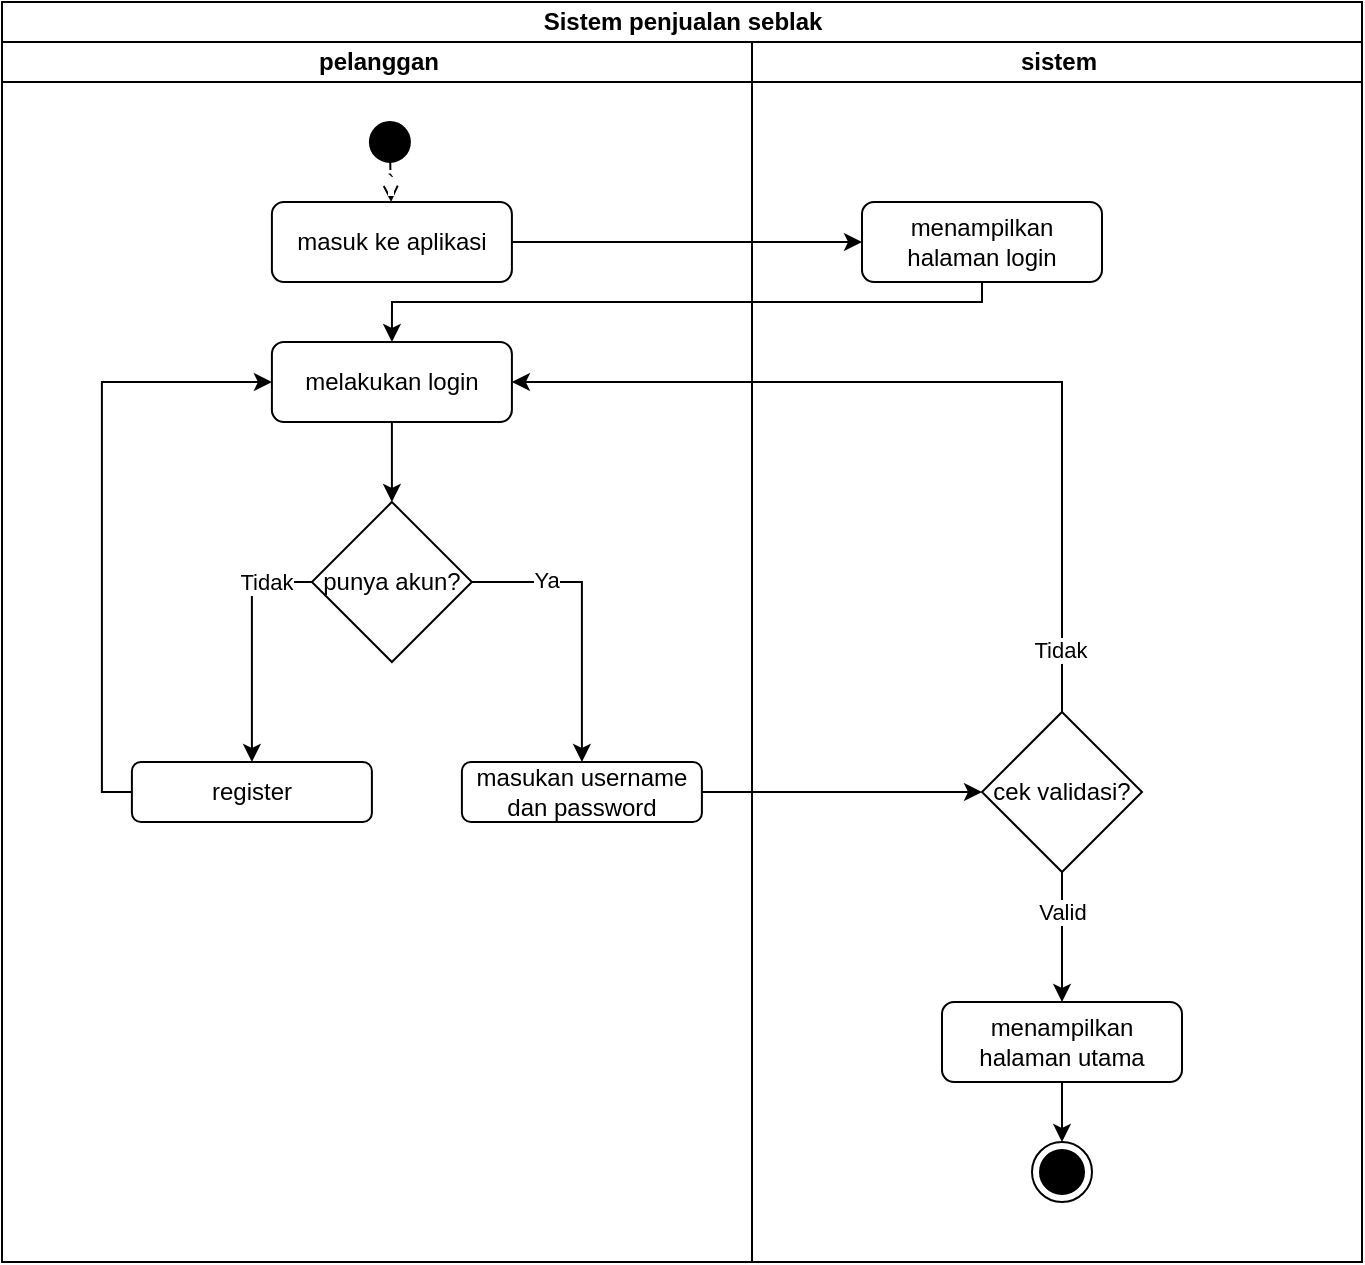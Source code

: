 <mxfile>
    <diagram id="yoiTkQtxRxYIJAVMMLQo" name="Page-1">
        <mxGraphModel dx="815" dy="630" grid="1" gridSize="10" guides="1" tooltips="1" connect="1" arrows="1" fold="1" page="1" pageScale="1" pageWidth="850" pageHeight="1100" math="0" shadow="0">
            <root>
                <mxCell id="0"/>
                <mxCell id="1" parent="0"/>
                <mxCell id="2" value="Sistem penjualan seblak" style="swimlane;childLayout=stackLayout;resizeParent=1;resizeParentMax=0;startSize=20;html=1;" vertex="1" parent="1">
                    <mxGeometry x="200" y="90" width="680" height="630" as="geometry"/>
                </mxCell>
                <mxCell id="3" value="pelanggan" style="swimlane;startSize=20;html=1;" vertex="1" parent="2">
                    <mxGeometry y="20" width="375" height="610" as="geometry"/>
                </mxCell>
                <mxCell id="10" value="`" style="edgeStyle=none;html=1;endArrow=open;endFill=0;" edge="1" parent="3" source="6" target="8">
                    <mxGeometry relative="1" as="geometry"/>
                </mxCell>
                <mxCell id="6" value="" style="ellipse;fillColor=strokeColor;html=1;" vertex="1" parent="3">
                    <mxGeometry x="183.95" y="40" width="20" height="20" as="geometry"/>
                </mxCell>
                <mxCell id="8" value="masuk ke aplikasi" style="rounded=1;whiteSpace=wrap;html=1;" vertex="1" parent="3">
                    <mxGeometry x="134.95" y="80" width="120" height="40" as="geometry"/>
                </mxCell>
                <mxCell id="16" value="" style="edgeStyle=none;html=1;entryX=0.5;entryY=0;entryDx=0;entryDy=0;" edge="1" parent="3" source="13" target="21">
                    <mxGeometry relative="1" as="geometry">
                        <mxPoint x="174.95" y="230" as="targetPoint"/>
                    </mxGeometry>
                </mxCell>
                <mxCell id="13" value="melakukan login" style="whiteSpace=wrap;html=1;rounded=1;" vertex="1" parent="3">
                    <mxGeometry x="134.95" y="150" width="120" height="40" as="geometry"/>
                </mxCell>
                <mxCell id="24" style="edgeStyle=orthogonalEdgeStyle;html=1;entryX=0;entryY=0.5;entryDx=0;entryDy=0;rounded=0;curved=0;" edge="1" parent="3" source="17" target="13">
                    <mxGeometry relative="1" as="geometry">
                        <Array as="points">
                            <mxPoint x="49.95" y="375"/>
                            <mxPoint x="49.95" y="170"/>
                        </Array>
                    </mxGeometry>
                </mxCell>
                <mxCell id="17" value="register" style="whiteSpace=wrap;html=1;rounded=1;" vertex="1" parent="3">
                    <mxGeometry x="64.95" y="360" width="120" height="30" as="geometry"/>
                </mxCell>
                <mxCell id="22" style="edgeStyle=orthogonalEdgeStyle;html=1;rounded=0;curved=0;" edge="1" parent="3" source="21" target="17">
                    <mxGeometry relative="1" as="geometry">
                        <Array as="points">
                            <mxPoint x="124.95" y="270"/>
                        </Array>
                    </mxGeometry>
                </mxCell>
                <mxCell id="29" value="Tidak" style="edgeLabel;html=1;align=center;verticalAlign=middle;resizable=0;points=[];" vertex="1" connectable="0" parent="22">
                    <mxGeometry x="-0.613" relative="1" as="geometry">
                        <mxPoint as="offset"/>
                    </mxGeometry>
                </mxCell>
                <mxCell id="26" style="edgeStyle=orthogonalEdgeStyle;html=1;rounded=0;curved=0;" edge="1" parent="3" source="21" target="25">
                    <mxGeometry relative="1" as="geometry">
                        <Array as="points">
                            <mxPoint x="289.95" y="270"/>
                        </Array>
                    </mxGeometry>
                </mxCell>
                <mxCell id="30" value="Ya" style="edgeLabel;html=1;align=center;verticalAlign=middle;resizable=0;points=[];" vertex="1" connectable="0" parent="26">
                    <mxGeometry x="-0.493" y="1" relative="1" as="geometry">
                        <mxPoint as="offset"/>
                    </mxGeometry>
                </mxCell>
                <mxCell id="21" value="punya akun?" style="rhombus;whiteSpace=wrap;html=1;" vertex="1" parent="3">
                    <mxGeometry x="154.95" y="230" width="80" height="80" as="geometry"/>
                </mxCell>
                <mxCell id="25" value="masukan username dan password" style="whiteSpace=wrap;html=1;rounded=1;" vertex="1" parent="3">
                    <mxGeometry x="229.95" y="360" width="120" height="30" as="geometry"/>
                </mxCell>
                <mxCell id="12" value="" style="edgeStyle=none;html=1;" edge="1" parent="2" source="8" target="11">
                    <mxGeometry relative="1" as="geometry"/>
                </mxCell>
                <mxCell id="14" style="edgeStyle=orthogonalEdgeStyle;html=1;entryX=0.5;entryY=0;entryDx=0;entryDy=0;rounded=0;curved=0;" edge="1" parent="2" source="11" target="13">
                    <mxGeometry relative="1" as="geometry">
                        <Array as="points">
                            <mxPoint x="400" y="150"/>
                            <mxPoint x="155" y="150"/>
                        </Array>
                    </mxGeometry>
                </mxCell>
                <mxCell id="28" style="edgeStyle=orthogonalEdgeStyle;html=1;" edge="1" parent="2" source="25" target="27">
                    <mxGeometry relative="1" as="geometry"/>
                </mxCell>
                <mxCell id="31" style="edgeStyle=orthogonalEdgeStyle;html=1;entryX=1;entryY=0.5;entryDx=0;entryDy=0;rounded=0;curved=0;" edge="1" parent="2" source="27" target="13">
                    <mxGeometry relative="1" as="geometry">
                        <Array as="points">
                            <mxPoint x="530" y="190"/>
                        </Array>
                    </mxGeometry>
                </mxCell>
                <mxCell id="32" value="Tidak" style="edgeLabel;html=1;align=center;verticalAlign=middle;resizable=0;points=[];" vertex="1" connectable="0" parent="31">
                    <mxGeometry x="-0.857" y="1" relative="1" as="geometry">
                        <mxPoint as="offset"/>
                    </mxGeometry>
                </mxCell>
                <mxCell id="4" value="sistem" style="swimlane;startSize=20;html=1;" vertex="1" parent="2">
                    <mxGeometry x="375" y="20" width="305" height="610" as="geometry"/>
                </mxCell>
                <mxCell id="11" value="menampilkan halaman login" style="whiteSpace=wrap;html=1;rounded=1;" vertex="1" parent="4">
                    <mxGeometry x="55" y="80" width="120" height="40" as="geometry"/>
                </mxCell>
                <mxCell id="34" style="edgeStyle=orthogonalEdgeStyle;html=1;" edge="1" parent="4" source="27" target="33">
                    <mxGeometry relative="1" as="geometry"/>
                </mxCell>
                <mxCell id="35" value="Valid" style="edgeLabel;html=1;align=center;verticalAlign=middle;resizable=0;points=[];" vertex="1" connectable="0" parent="34">
                    <mxGeometry x="-0.402" relative="1" as="geometry">
                        <mxPoint as="offset"/>
                    </mxGeometry>
                </mxCell>
                <mxCell id="27" value="cek validasi?" style="rhombus;whiteSpace=wrap;html=1;" vertex="1" parent="4">
                    <mxGeometry x="115.0" y="335" width="80" height="80" as="geometry"/>
                </mxCell>
                <mxCell id="37" style="edgeStyle=orthogonalEdgeStyle;html=1;" edge="1" parent="4" source="33" target="36">
                    <mxGeometry relative="1" as="geometry"/>
                </mxCell>
                <mxCell id="33" value="menampilkan halaman utama" style="whiteSpace=wrap;html=1;rounded=1;" vertex="1" parent="4">
                    <mxGeometry x="95" y="480" width="120" height="40" as="geometry"/>
                </mxCell>
                <mxCell id="36" value="" style="ellipse;html=1;shape=endState;fillColor=strokeColor;" vertex="1" parent="4">
                    <mxGeometry x="140" y="550" width="30" height="30" as="geometry"/>
                </mxCell>
            </root>
        </mxGraphModel>
    </diagram>
</mxfile>